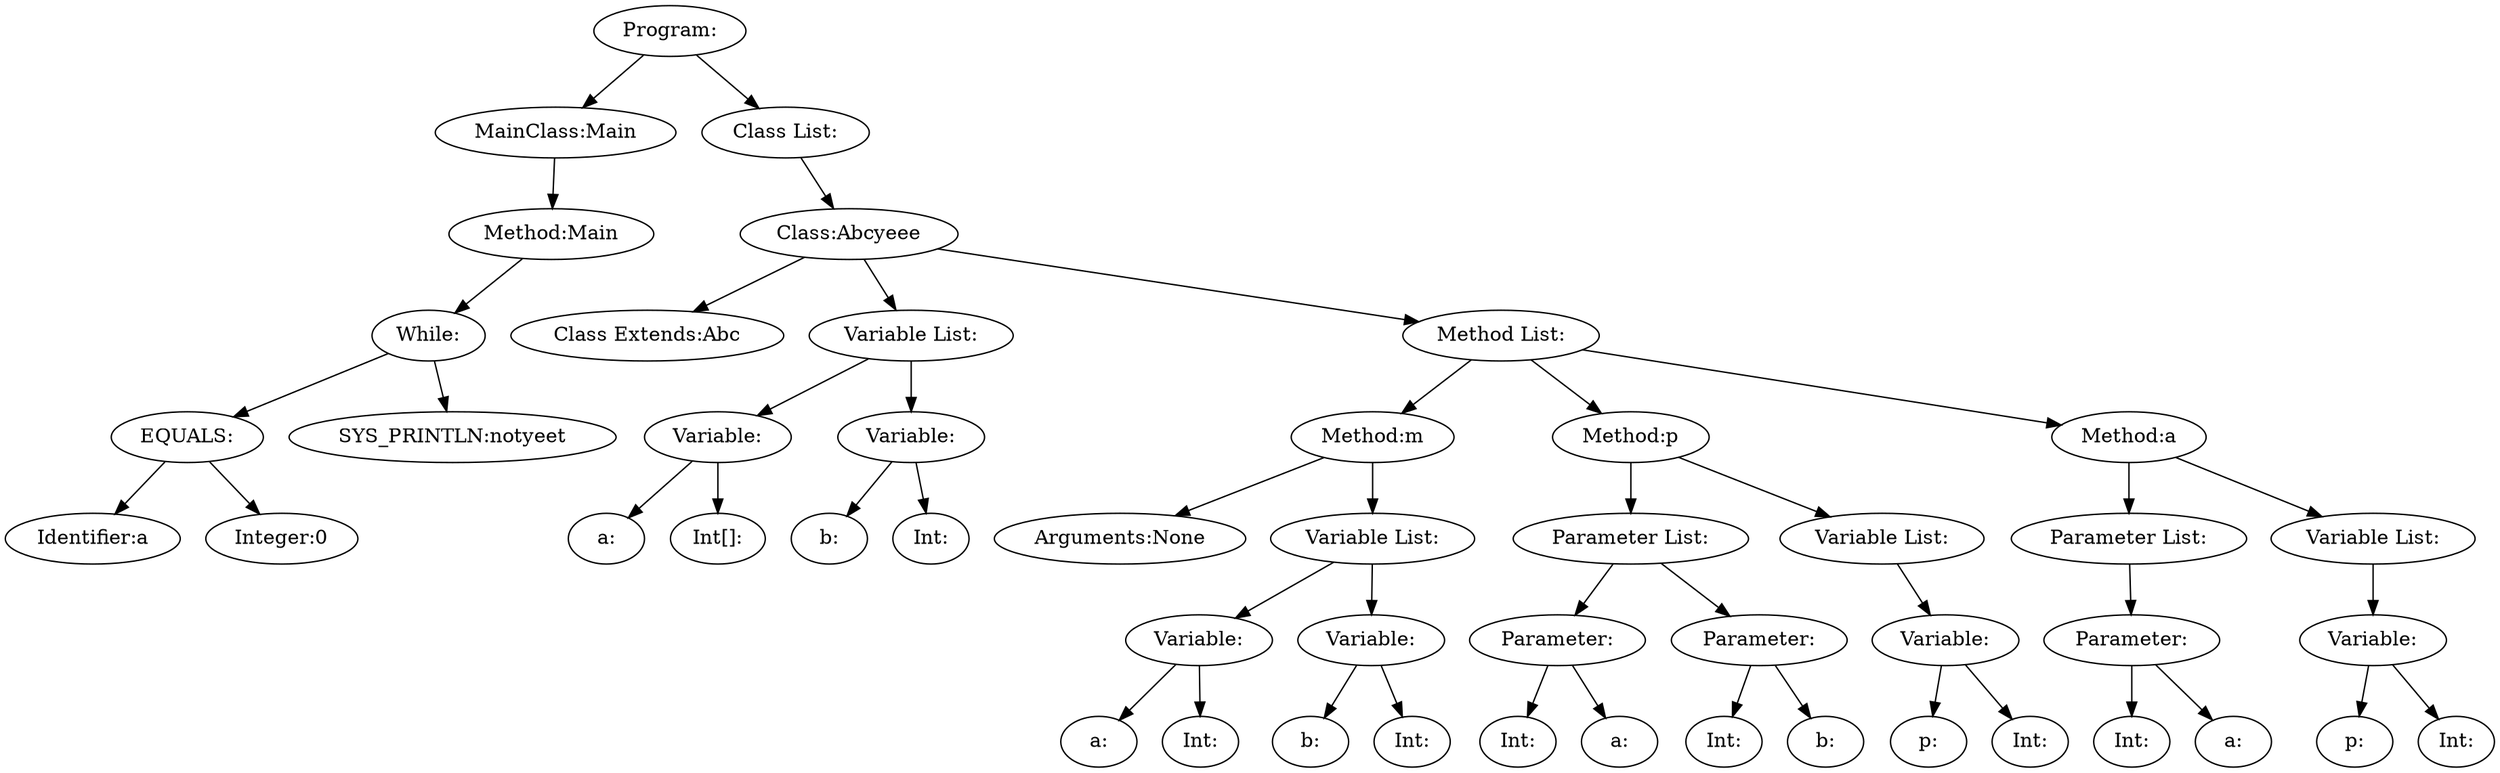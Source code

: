 digraph {
n0 [label="Program:"];
n1 [label="MainClass:Main"];
n2 [label="Method:Main"];
n3 [label="While:"];
n4 [label="EQUALS:"];
n5 [label="Identifier:a"];
n4 -> n5
n6 [label="Integer:0"];
n4 -> n6
n3 -> n4
n7 [label="SYS_PRINTLN:notyeet"];
n3 -> n7
n2 -> n3
n1 -> n2
n0 -> n1
n8 [label="Class List:"];
n9 [label="Class:Abcyeee"];
n10 [label="Class Extends:Abc"];
n9 -> n10
n11 [label="Variable List:"];
n12 [label="Variable:"];
n13 [label="a:"];
n12 -> n13
n14 [label="Int[]:"];
n12 -> n14
n11 -> n12
n15 [label="Variable:"];
n16 [label="b:"];
n15 -> n16
n17 [label="Int:"];
n15 -> n17
n11 -> n15
n9 -> n11
n18 [label="Method List:"];
n19 [label="Method:m"];
n20 [label="Arguments:None"];
n19 -> n20
n21 [label="Variable List:"];
n22 [label="Variable:"];
n23 [label="a:"];
n22 -> n23
n24 [label="Int:"];
n22 -> n24
n21 -> n22
n25 [label="Variable:"];
n26 [label="b:"];
n25 -> n26
n27 [label="Int:"];
n25 -> n27
n21 -> n25
n19 -> n21
n18 -> n19
n28 [label="Method:p"];
n29 [label="Parameter List:"];
n30 [label="Parameter:"];
n31 [label="Int:"];
n30 -> n31
n32 [label="a:"];
n30 -> n32
n29 -> n30
n33 [label="Parameter:"];
n34 [label="Int:"];
n33 -> n34
n35 [label="b:"];
n33 -> n35
n29 -> n33
n28 -> n29
n36 [label="Variable List:"];
n37 [label="Variable:"];
n38 [label="p:"];
n37 -> n38
n39 [label="Int:"];
n37 -> n39
n36 -> n37
n28 -> n36
n18 -> n28
n40 [label="Method:a"];
n41 [label="Parameter List:"];
n42 [label="Parameter:"];
n43 [label="Int:"];
n42 -> n43
n44 [label="a:"];
n42 -> n44
n41 -> n42
n40 -> n41
n45 [label="Variable List:"];
n46 [label="Variable:"];
n47 [label="p:"];
n46 -> n47
n48 [label="Int:"];
n46 -> n48
n45 -> n46
n40 -> n45
n18 -> n40
n9 -> n18
n8 -> n9
n0 -> n8
}
